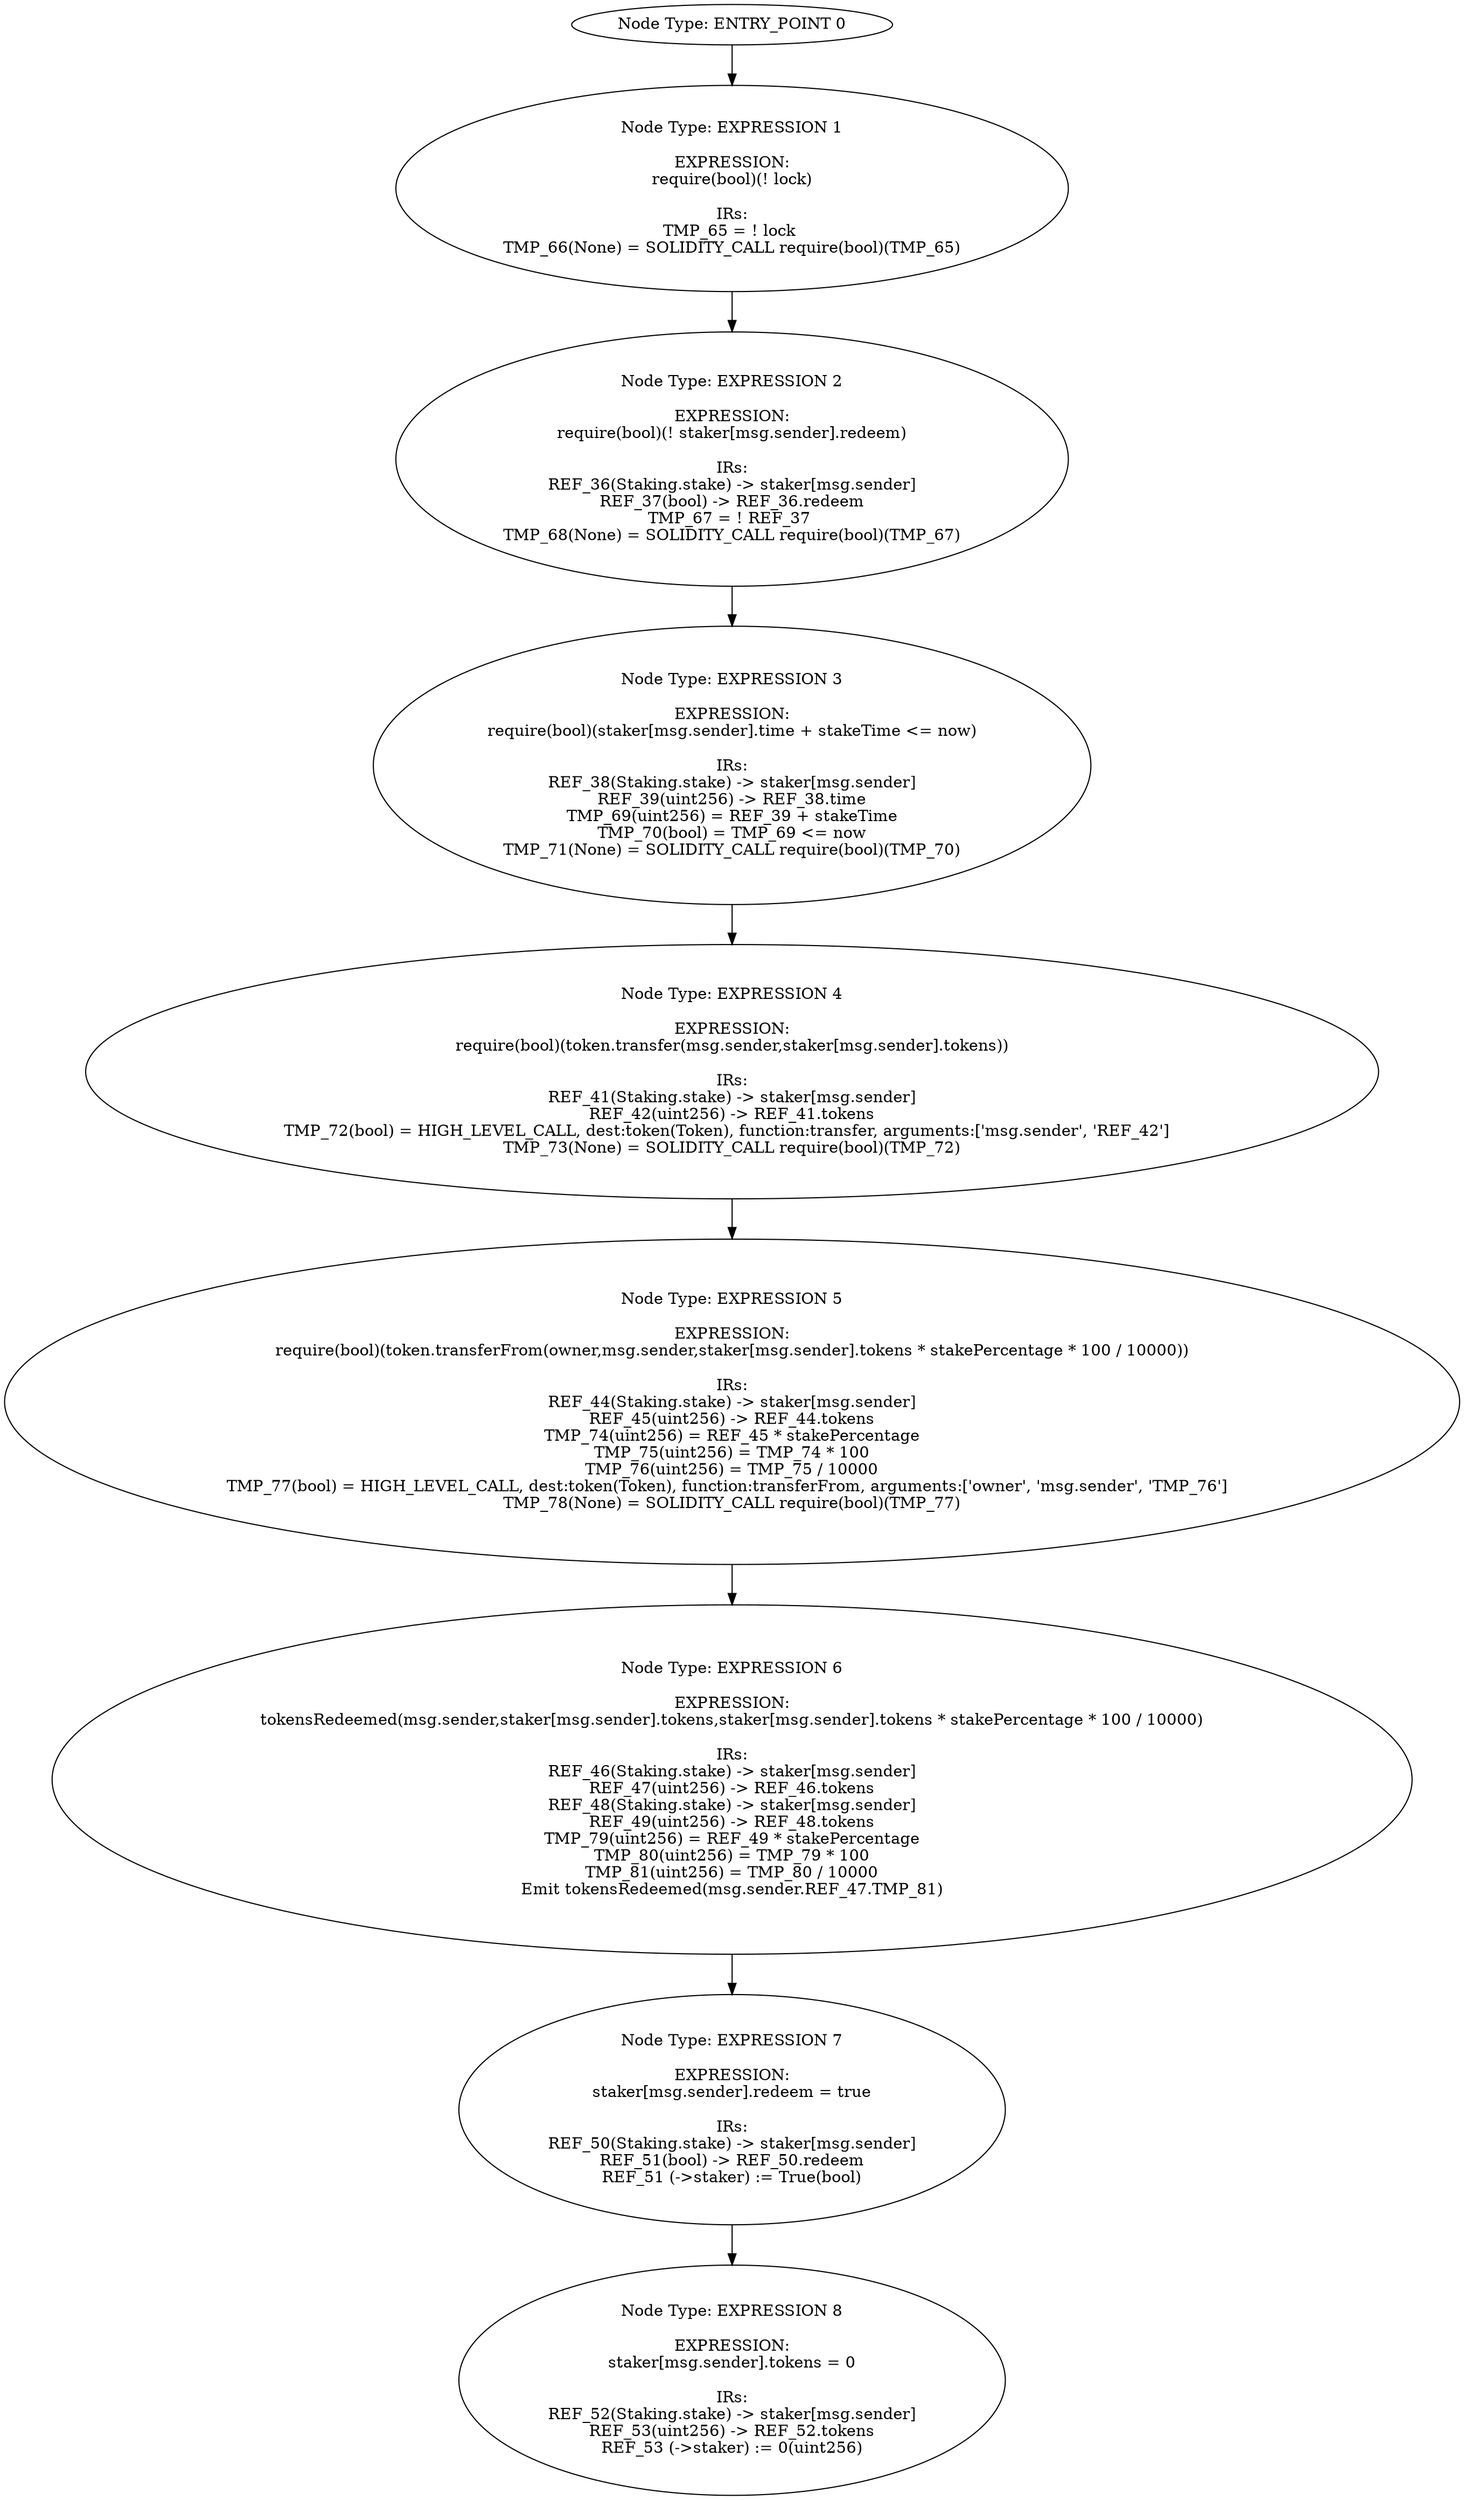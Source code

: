 digraph{
0[label="Node Type: ENTRY_POINT 0
"];
0->1;
1[label="Node Type: EXPRESSION 1

EXPRESSION:
require(bool)(! lock)

IRs:
TMP_65 = ! lock 
TMP_66(None) = SOLIDITY_CALL require(bool)(TMP_65)"];
1->2;
2[label="Node Type: EXPRESSION 2

EXPRESSION:
require(bool)(! staker[msg.sender].redeem)

IRs:
REF_36(Staking.stake) -> staker[msg.sender]
REF_37(bool) -> REF_36.redeem
TMP_67 = ! REF_37 
TMP_68(None) = SOLIDITY_CALL require(bool)(TMP_67)"];
2->3;
3[label="Node Type: EXPRESSION 3

EXPRESSION:
require(bool)(staker[msg.sender].time + stakeTime <= now)

IRs:
REF_38(Staking.stake) -> staker[msg.sender]
REF_39(uint256) -> REF_38.time
TMP_69(uint256) = REF_39 + stakeTime
TMP_70(bool) = TMP_69 <= now
TMP_71(None) = SOLIDITY_CALL require(bool)(TMP_70)"];
3->4;
4[label="Node Type: EXPRESSION 4

EXPRESSION:
require(bool)(token.transfer(msg.sender,staker[msg.sender].tokens))

IRs:
REF_41(Staking.stake) -> staker[msg.sender]
REF_42(uint256) -> REF_41.tokens
TMP_72(bool) = HIGH_LEVEL_CALL, dest:token(Token), function:transfer, arguments:['msg.sender', 'REF_42']  
TMP_73(None) = SOLIDITY_CALL require(bool)(TMP_72)"];
4->5;
5[label="Node Type: EXPRESSION 5

EXPRESSION:
require(bool)(token.transferFrom(owner,msg.sender,staker[msg.sender].tokens * stakePercentage * 100 / 10000))

IRs:
REF_44(Staking.stake) -> staker[msg.sender]
REF_45(uint256) -> REF_44.tokens
TMP_74(uint256) = REF_45 * stakePercentage
TMP_75(uint256) = TMP_74 * 100
TMP_76(uint256) = TMP_75 / 10000
TMP_77(bool) = HIGH_LEVEL_CALL, dest:token(Token), function:transferFrom, arguments:['owner', 'msg.sender', 'TMP_76']  
TMP_78(None) = SOLIDITY_CALL require(bool)(TMP_77)"];
5->6;
6[label="Node Type: EXPRESSION 6

EXPRESSION:
tokensRedeemed(msg.sender,staker[msg.sender].tokens,staker[msg.sender].tokens * stakePercentage * 100 / 10000)

IRs:
REF_46(Staking.stake) -> staker[msg.sender]
REF_47(uint256) -> REF_46.tokens
REF_48(Staking.stake) -> staker[msg.sender]
REF_49(uint256) -> REF_48.tokens
TMP_79(uint256) = REF_49 * stakePercentage
TMP_80(uint256) = TMP_79 * 100
TMP_81(uint256) = TMP_80 / 10000
Emit tokensRedeemed(msg.sender.REF_47.TMP_81)"];
6->7;
7[label="Node Type: EXPRESSION 7

EXPRESSION:
staker[msg.sender].redeem = true

IRs:
REF_50(Staking.stake) -> staker[msg.sender]
REF_51(bool) -> REF_50.redeem
REF_51 (->staker) := True(bool)"];
7->8;
8[label="Node Type: EXPRESSION 8

EXPRESSION:
staker[msg.sender].tokens = 0

IRs:
REF_52(Staking.stake) -> staker[msg.sender]
REF_53(uint256) -> REF_52.tokens
REF_53 (->staker) := 0(uint256)"];
}
